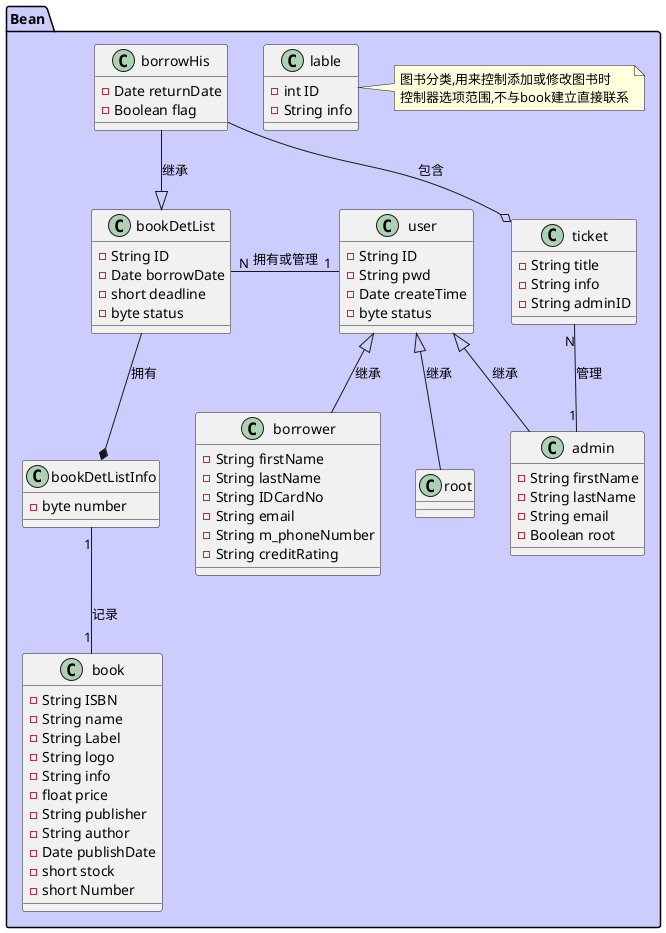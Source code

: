 @startuml classView_v2
' 由于继承关系,未覆盖的属性或方法不再列出
' 由于篇幅关系,省略类的set/get方法
package Bean #ccf{
    class user{
        -String ID
        -String pwd
        -Date createTime
        -byte status
    }
    class borrower{
        -String firstName
        -String lastName
        -String IDCardNo
        -String email
        -String m_phoneNumber
        -String creditRating
    }
    class admin{
        -String firstName
        -String lastName
        -String email
        -Boolean root
    }
    class root{

    }
    borrower -up-|> user:继承
    admin -up-|> user:继承
    root -up-|> user:继承

    ' class bookinfo{
    '     -String ISBN
    '     -String name
    '     -String Label
    '     -String publisher
    '     -String author
    ' }
    ' note right: 图书的简单信息,\n用来形成图书目录

    ' class bookMenu{
    '     -ArrayList<bookinfo> bookMenu
    ' }
    ' note right: 图书目录,由图书的简\n单信息构成的集合组成
    ' bookMenu --* bookinfo
    class book{
        -String ISBN
        -String name
        -String Label
        -String logo
        -String info
        -float price
        -String publisher
        -String author
        -Date publishDate
        -short stock
        -short Number
    }
    class bookDetList{
        -String ID
        -Date borrowDate
        -short deadline
        -byte status
    }
    class bookDetListInfo{
        -byte number
    }
    class borrowHis{
        -Date returnDate
        -Boolean flag
    }
    class ticket{
        -String title
        -String info
        -String adminID
    }
    class lable{
        -int ID
        -String info
    }
    note right: 图书分类,用来控制添加或修改图书时\n控制器选项范围,不与book建立直接联系
    bookDetListInfo "1" -- "1" book:记录
    bookDetList "N" -left- "1" user:拥有或管理
    ticket "N" -- "1" admin:管理
    borrowHis --|> bookDetList:继承
    bookDetList --* bookDetListInfo:拥有
    borrowHis --o ticket:包含
}
' 不需要用例中的方法,故去掉.
' package serivce #cfc{
'     class userSerivce{
'         {abstract}+void register(User user)
'         {abstract}+User login(User user)
'         +void logout(User user)
'         {abstract}+byte getEffectiveDate(User user)
'         +List queryBooks(Book book)
'     }
'     class borrowerSerivce{
'         +List getBookDetLists(Borrower borrower)
'         +List getBorrowHies(Borrower borrower)
'         +List getTickets(Borrower borrower)
'         +List updateInfo(Borrower borrower)
'     }
'     class adminSerivce{
'         +Borrower queryBorrower(Borrower borrower)
'         +void addBookDetList(BookDetList bookDetList)
'         +void transToBorrowHis(BookDetList bookDetList\n ,Boolean tic,Ticket ticket)
'         +void Renew(BookDetList bookDetList)
'         +void weiteTicket(Ticket ticket)
'         +void updateCreditRating(Borrower borrower)
'         +boolean getRoot(String rpwd)
'         ..↓需要获取root权限↓..
'         +void updateBookDetList(BookDetList bookDetList)
'         +void deleteBookDetList(BookDetList bookDetList)
'         +void updateBorrowHis(BorrowHis borrowHis)
'         +void deleteBorrowHis(BorrowHis borrowHis)
'         +void updateTicket(Ticket ticket)
'         +void deleteTicket(Ticket ticket)
'     }
'     class bookSerivce{
'         +List getbookList()
'         +List getbooksByLabel(String Lable)
'         +book getBookByISBN(String ISBN)
'         +List getBookmenu()
'         +void addBook(Book book)
'         ..↓需要获取root权限↓..
'         +void updateBookmenu(List book)
'         +void deleteBook(Book book)
'         +void updateBook(Book book)
'     }
'     class rootService{
'         +管理读者()
'         +管理图书管理员()
'         +void updateUserstatus(User user)
'     }
'     borrowerSerivce -up-|>userSerivce:继承
'     adminSerivce -up-|>userSerivce:继承
' }
' admin -> bookSerivce:使用?
' admin -> adminSerivce:使用?
' borrower -> borrowerSerivce:使用?
' root -> serivce:都能用?
@enduml
